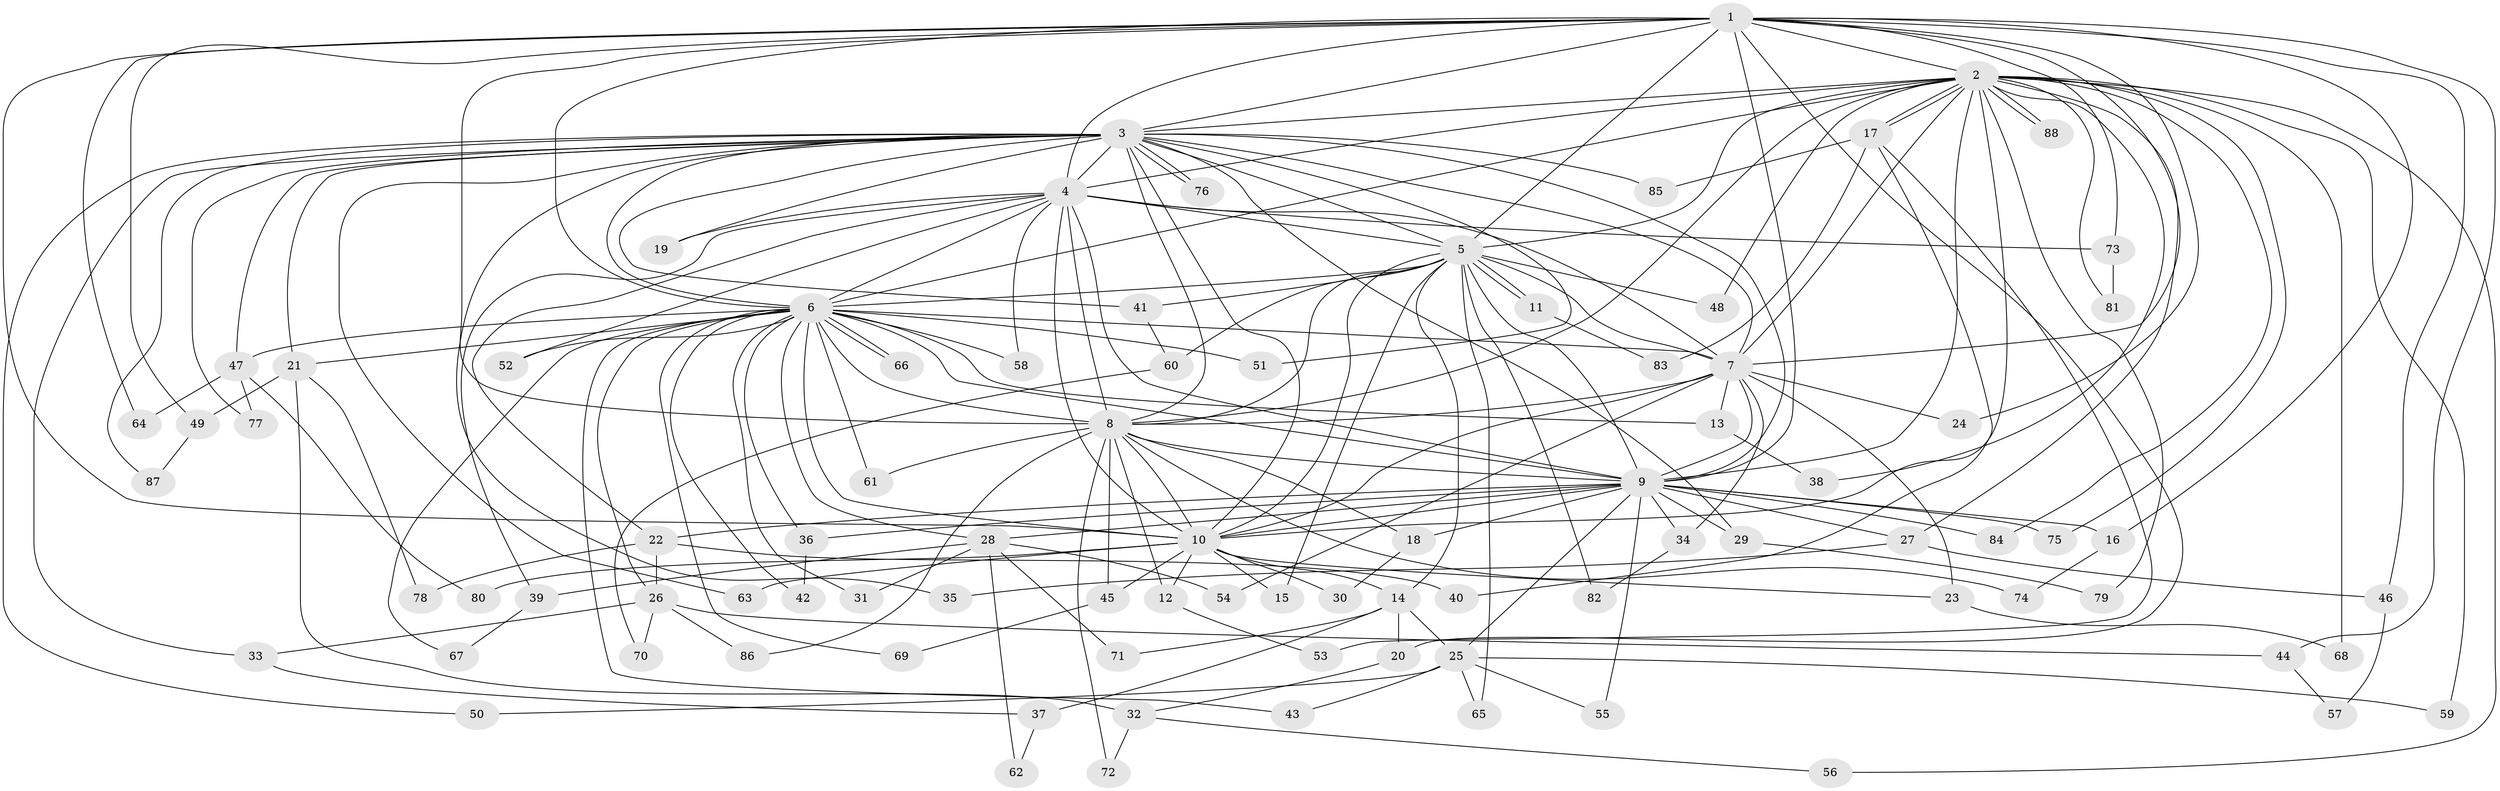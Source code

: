 // Generated by graph-tools (version 1.1) at 2025/14/03/09/25 04:14:05]
// undirected, 88 vertices, 201 edges
graph export_dot {
graph [start="1"]
  node [color=gray90,style=filled];
  1;
  2;
  3;
  4;
  5;
  6;
  7;
  8;
  9;
  10;
  11;
  12;
  13;
  14;
  15;
  16;
  17;
  18;
  19;
  20;
  21;
  22;
  23;
  24;
  25;
  26;
  27;
  28;
  29;
  30;
  31;
  32;
  33;
  34;
  35;
  36;
  37;
  38;
  39;
  40;
  41;
  42;
  43;
  44;
  45;
  46;
  47;
  48;
  49;
  50;
  51;
  52;
  53;
  54;
  55;
  56;
  57;
  58;
  59;
  60;
  61;
  62;
  63;
  64;
  65;
  66;
  67;
  68;
  69;
  70;
  71;
  72;
  73;
  74;
  75;
  76;
  77;
  78;
  79;
  80;
  81;
  82;
  83;
  84;
  85;
  86;
  87;
  88;
  1 -- 2;
  1 -- 3;
  1 -- 4;
  1 -- 5;
  1 -- 6;
  1 -- 7;
  1 -- 8;
  1 -- 9;
  1 -- 10;
  1 -- 16;
  1 -- 20;
  1 -- 24;
  1 -- 44;
  1 -- 46;
  1 -- 49;
  1 -- 64;
  1 -- 73;
  2 -- 3;
  2 -- 4;
  2 -- 5;
  2 -- 6;
  2 -- 7;
  2 -- 8;
  2 -- 9;
  2 -- 10;
  2 -- 17;
  2 -- 17;
  2 -- 27;
  2 -- 38;
  2 -- 48;
  2 -- 56;
  2 -- 59;
  2 -- 68;
  2 -- 75;
  2 -- 79;
  2 -- 81;
  2 -- 84;
  2 -- 88;
  2 -- 88;
  3 -- 4;
  3 -- 5;
  3 -- 6;
  3 -- 7;
  3 -- 8;
  3 -- 9;
  3 -- 10;
  3 -- 19;
  3 -- 21;
  3 -- 29;
  3 -- 33;
  3 -- 35;
  3 -- 41;
  3 -- 47;
  3 -- 50;
  3 -- 51;
  3 -- 63;
  3 -- 76;
  3 -- 76;
  3 -- 77;
  3 -- 85;
  3 -- 87;
  4 -- 5;
  4 -- 6;
  4 -- 7;
  4 -- 8;
  4 -- 9;
  4 -- 10;
  4 -- 19;
  4 -- 22;
  4 -- 39;
  4 -- 52;
  4 -- 58;
  4 -- 73;
  5 -- 6;
  5 -- 7;
  5 -- 8;
  5 -- 9;
  5 -- 10;
  5 -- 11;
  5 -- 11;
  5 -- 14;
  5 -- 15;
  5 -- 41;
  5 -- 48;
  5 -- 60;
  5 -- 65;
  5 -- 82;
  6 -- 7;
  6 -- 8;
  6 -- 9;
  6 -- 10;
  6 -- 13;
  6 -- 21;
  6 -- 26;
  6 -- 28;
  6 -- 31;
  6 -- 36;
  6 -- 42;
  6 -- 43;
  6 -- 47;
  6 -- 51;
  6 -- 52;
  6 -- 58;
  6 -- 61;
  6 -- 66;
  6 -- 66;
  6 -- 67;
  6 -- 69;
  7 -- 8;
  7 -- 9;
  7 -- 10;
  7 -- 13;
  7 -- 23;
  7 -- 24;
  7 -- 34;
  7 -- 54;
  8 -- 9;
  8 -- 10;
  8 -- 12;
  8 -- 18;
  8 -- 45;
  8 -- 61;
  8 -- 72;
  8 -- 74;
  8 -- 86;
  9 -- 10;
  9 -- 16;
  9 -- 18;
  9 -- 22;
  9 -- 25;
  9 -- 27;
  9 -- 28;
  9 -- 29;
  9 -- 34;
  9 -- 36;
  9 -- 55;
  9 -- 75;
  9 -- 84;
  10 -- 12;
  10 -- 14;
  10 -- 15;
  10 -- 23;
  10 -- 30;
  10 -- 45;
  10 -- 63;
  10 -- 80;
  11 -- 83;
  12 -- 53;
  13 -- 38;
  14 -- 20;
  14 -- 25;
  14 -- 37;
  14 -- 71;
  16 -- 74;
  17 -- 40;
  17 -- 53;
  17 -- 83;
  17 -- 85;
  18 -- 30;
  20 -- 32;
  21 -- 32;
  21 -- 49;
  21 -- 78;
  22 -- 26;
  22 -- 40;
  22 -- 78;
  23 -- 68;
  25 -- 43;
  25 -- 50;
  25 -- 55;
  25 -- 59;
  25 -- 65;
  26 -- 33;
  26 -- 44;
  26 -- 70;
  26 -- 86;
  27 -- 35;
  27 -- 46;
  28 -- 31;
  28 -- 39;
  28 -- 54;
  28 -- 62;
  28 -- 71;
  29 -- 79;
  32 -- 56;
  32 -- 72;
  33 -- 37;
  34 -- 82;
  36 -- 42;
  37 -- 62;
  39 -- 67;
  41 -- 60;
  44 -- 57;
  45 -- 69;
  46 -- 57;
  47 -- 64;
  47 -- 77;
  47 -- 80;
  49 -- 87;
  60 -- 70;
  73 -- 81;
}
